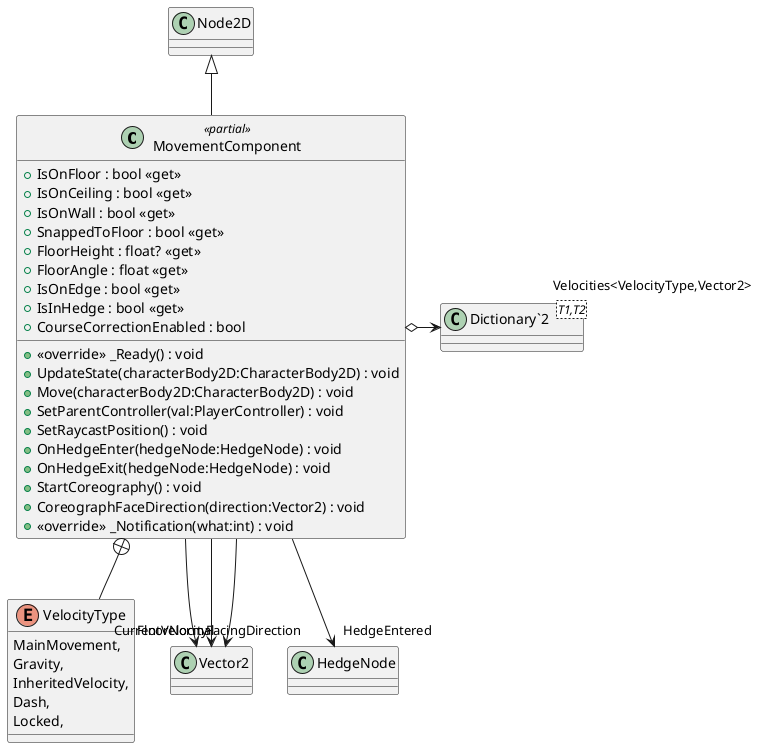 @startuml
class MovementComponent <<partial>> {
    + IsOnFloor : bool <<get>>
    + IsOnCeiling : bool <<get>>
    + IsOnWall : bool <<get>>
    + SnappedToFloor : bool <<get>>
    + FloorHeight : float? <<get>>
    + FloorAngle : float <<get>>
    + IsOnEdge : bool <<get>>
    + IsInHedge : bool <<get>>
    + CourseCorrectionEnabled : bool
    + <<override>> _Ready() : void
    + UpdateState(characterBody2D:CharacterBody2D) : void
    + Move(characterBody2D:CharacterBody2D) : void
    + SetParentController(val:PlayerController) : void
    + SetRaycastPosition() : void
    + OnHedgeEnter(hedgeNode:HedgeNode) : void
    + OnHedgeExit(hedgeNode:HedgeNode) : void
    + StartCoreography() : void
    + CoreographFaceDirection(direction:Vector2) : void
    + <<override>> _Notification(what:int) : void
}
enum VelocityType {
    MainMovement,
    Gravity,
    InheritedVelocity,
    Dash,
    Locked,
}
class "Dictionary`2"<T1,T2> {
}
Node2D <|-- MovementComponent
MovementComponent --> "FacingDirection" Vector2
MovementComponent --> "FloorNormal" Vector2
MovementComponent --> "HedgeEntered" HedgeNode
MovementComponent o-> "Velocities<VelocityType,Vector2>" "Dictionary`2"
MovementComponent --> "CurrentVelocity" Vector2
MovementComponent +-- VelocityType
@enduml
